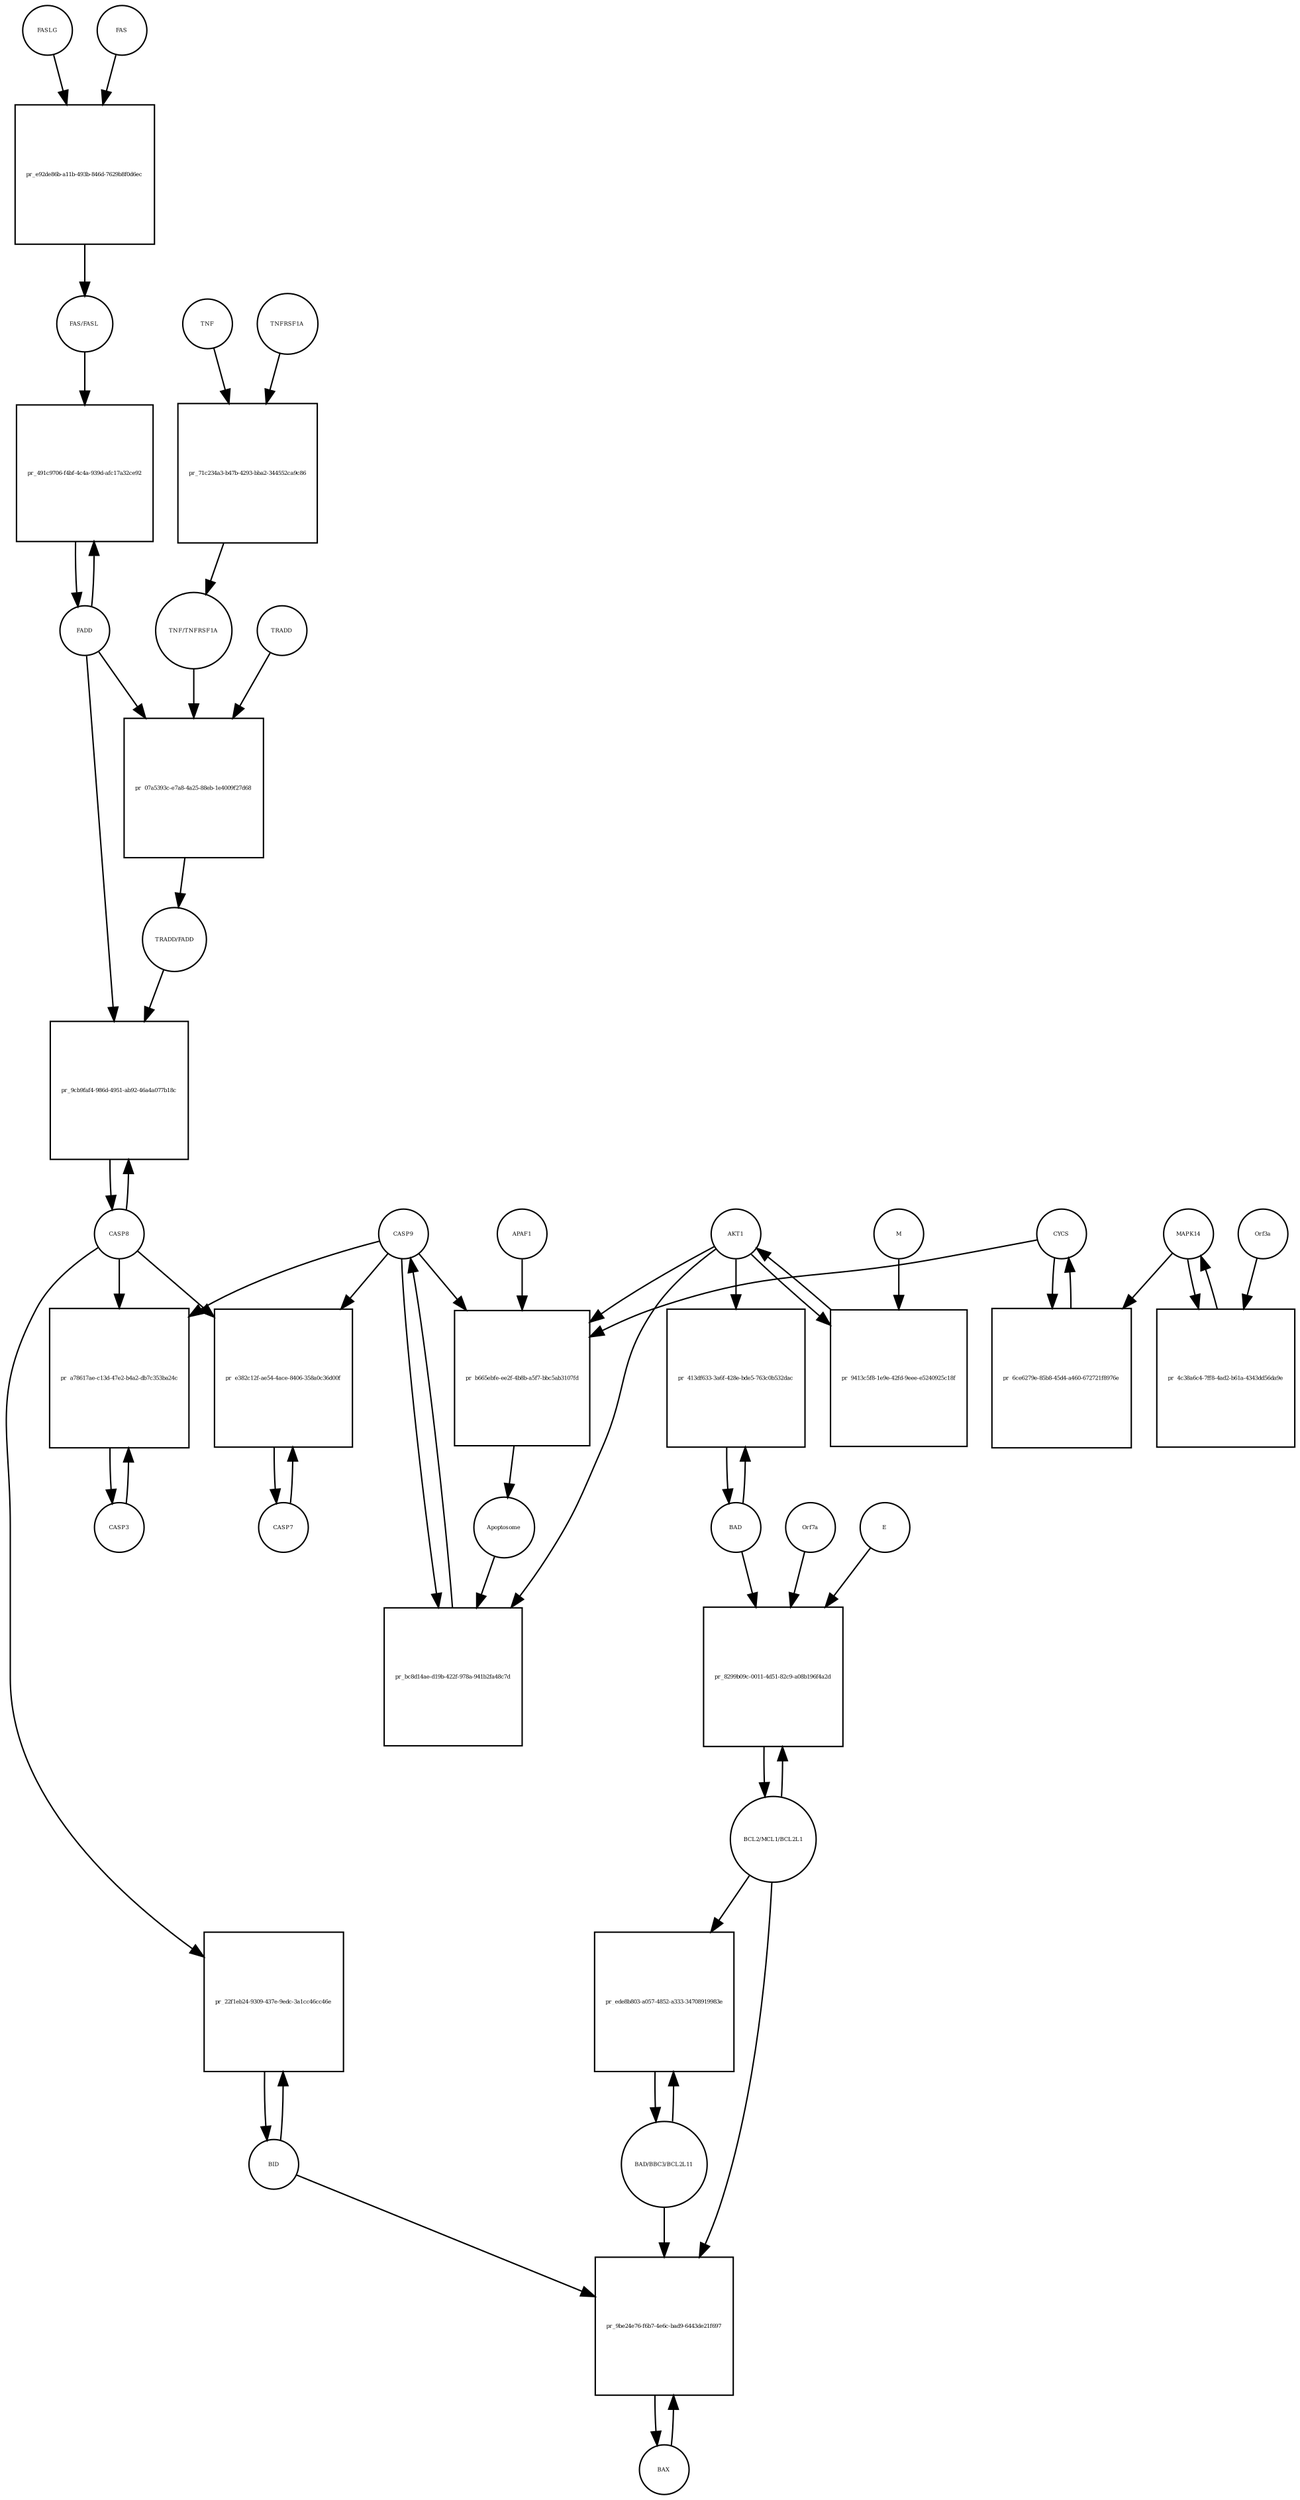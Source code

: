 strict digraph  {
FASLG [annotation="", bipartite=0, cls=macromolecule, fontsize=4, label=FASLG, shape=circle];
"pr_e92de86b-a11b-493b-846d-7629b8f0d6ec" [annotation="", bipartite=1, cls=process, fontsize=4, label="pr_e92de86b-a11b-493b-846d-7629b8f0d6ec", shape=square];
FAS [annotation="", bipartite=0, cls=macromolecule, fontsize=4, label=FAS, shape=circle];
"FAS/FASL" [annotation="", bipartite=0, cls=complex, fontsize=4, label="FAS/FASL", shape=circle];
FADD [annotation="", bipartite=0, cls=macromolecule, fontsize=4, label=FADD, shape=circle];
"pr_491c9706-f4bf-4c4a-939d-afc17a32ce92" [annotation="", bipartite=1, cls=process, fontsize=4, label="pr_491c9706-f4bf-4c4a-939d-afc17a32ce92", shape=square];
CASP8 [annotation="", bipartite=0, cls=macromolecule, fontsize=4, label=CASP8, shape=circle];
"pr_9cb9faf4-986d-4951-ab92-46a4a077b18c" [annotation="", bipartite=1, cls=process, fontsize=4, label="pr_9cb9faf4-986d-4951-ab92-46a4a077b18c", shape=square];
"TRADD/FADD" [annotation="", bipartite=0, cls=complex, fontsize=4, label="TRADD/FADD", shape=circle];
CASP3 [annotation="", bipartite=0, cls=macromolecule, fontsize=4, label=CASP3, shape=circle];
"pr_a78617ae-c13d-47e2-b4a2-db7c353ba24c" [annotation="", bipartite=1, cls=process, fontsize=4, label="pr_a78617ae-c13d-47e2-b4a2-db7c353ba24c", shape=square];
CASP9 [annotation="", bipartite=0, cls=macromolecule, fontsize=4, label=CASP9, shape=circle];
"pr_bc8d14ae-d19b-422f-978a-941b2fa48c7d" [annotation="", bipartite=1, cls=process, fontsize=4, label="pr_bc8d14ae-d19b-422f-978a-941b2fa48c7d", shape=square];
Apoptosome [annotation="", bipartite=0, cls=complex, fontsize=4, label=Apoptosome, shape=circle];
AKT1 [annotation="", bipartite=0, cls=macromolecule, fontsize=4, label=AKT1, shape=circle];
BID [annotation="", bipartite=0, cls=macromolecule, fontsize=4, label=BID, shape=circle];
"pr_22f1eb24-9309-437e-9edc-3a1cc46cc46e" [annotation="", bipartite=1, cls=process, fontsize=4, label="pr_22f1eb24-9309-437e-9edc-3a1cc46cc46e", shape=square];
BAX [annotation="", bipartite=0, cls=macromolecule, fontsize=4, label=BAX, shape=circle];
"pr_9be24e76-f6b7-4e6c-bad9-6443de21f697" [annotation="", bipartite=1, cls=process, fontsize=4, label="pr_9be24e76-f6b7-4e6c-bad9-6443de21f697", shape=square];
"BAD/BBC3/BCL2L11" [annotation="", bipartite=0, cls=complex, fontsize=4, label="BAD/BBC3/BCL2L11", shape=circle];
"BCL2/MCL1/BCL2L1" [annotation="", bipartite=0, cls=complex, fontsize=4, label="BCL2/MCL1/BCL2L1", shape=circle];
CYCS [annotation="", bipartite=0, cls=macromolecule, fontsize=4, label=CYCS, shape=circle];
"pr_6ce6279e-85b8-45d4-a460-672721f8976e" [annotation="", bipartite=1, cls=process, fontsize=4, label="pr_6ce6279e-85b8-45d4-a460-672721f8976e", shape=square];
MAPK14 [annotation="", bipartite=0, cls=macromolecule, fontsize=4, label=MAPK14, shape=circle];
CASP7 [annotation="", bipartite=0, cls=macromolecule, fontsize=4, label=CASP7, shape=circle];
"pr_e382c12f-ae54-4ace-8406-358a0c36d00f" [annotation="", bipartite=1, cls=process, fontsize=4, label="pr_e382c12f-ae54-4ace-8406-358a0c36d00f", shape=square];
"pr_9413c5f8-1e9e-42fd-9eee-e5240925c18f" [annotation="", bipartite=1, cls=process, fontsize=4, label="pr_9413c5f8-1e9e-42fd-9eee-e5240925c18f", shape=square];
M [annotation=urn_miriam_ncbiprotein_APO40582, bipartite=0, cls=macromolecule, fontsize=4, label=M, shape=circle];
"pr_07a5393c-e7a8-4a25-88eb-1e4009f27d68" [annotation="", bipartite=1, cls=process, fontsize=4, label="pr_07a5393c-e7a8-4a25-88eb-1e4009f27d68", shape=square];
TRADD [annotation="", bipartite=0, cls=macromolecule, fontsize=4, label=TRADD, shape=circle];
"TNF/TNFRSF1A" [annotation="", bipartite=0, cls=complex, fontsize=4, label="TNF/TNFRSF1A", shape=circle];
"pr_4c38a6c4-7ff8-4ad2-b61a-4343dd56da9e" [annotation="", bipartite=1, cls=process, fontsize=4, label="pr_4c38a6c4-7ff8-4ad2-b61a-4343dd56da9e", shape=square];
Orf3a [annotation="", bipartite=0, cls=macromolecule, fontsize=4, label=Orf3a, shape=circle];
"pr_ede8b803-a057-4852-a333-34708919983e" [annotation="", bipartite=1, cls=process, fontsize=4, label="pr_ede8b803-a057-4852-a333-34708919983e", shape=square];
"pr_8299b09c-0011-4d51-82c9-a08b196f4a2d" [annotation="", bipartite=1, cls=process, fontsize=4, label="pr_8299b09c-0011-4d51-82c9-a08b196f4a2d", shape=square];
Orf7a [annotation="", bipartite=0, cls=macromolecule, fontsize=4, label=Orf7a, shape=circle];
E [annotation="", bipartite=0, cls=macromolecule, fontsize=4, label=E, shape=circle];
BAD [annotation="", bipartite=0, cls=macromolecule, fontsize=4, label=BAD, shape=circle];
TNFRSF1A [annotation="", bipartite=0, cls=macromolecule, fontsize=4, label=TNFRSF1A, shape=circle];
"pr_71c234a3-b47b-4293-bba2-344552ca9c86" [annotation="", bipartite=1, cls=process, fontsize=4, label="pr_71c234a3-b47b-4293-bba2-344552ca9c86", shape=square];
TNF [annotation="", bipartite=0, cls=macromolecule, fontsize=4, label=TNF, shape=circle];
"pr_b665ebfe-ee2f-4b8b-a5f7-bbc5ab3107fd" [annotation="", bipartite=1, cls=process, fontsize=4, label="pr_b665ebfe-ee2f-4b8b-a5f7-bbc5ab3107fd", shape=square];
APAF1 [annotation="", bipartite=0, cls=macromolecule, fontsize=4, label=APAF1, shape=circle];
"pr_413df633-3a6f-428e-bde5-763c0b532dac" [annotation="", bipartite=1, cls=process, fontsize=4, label="pr_413df633-3a6f-428e-bde5-763c0b532dac", shape=square];
FASLG -> "pr_e92de86b-a11b-493b-846d-7629b8f0d6ec"  [annotation="", interaction_type=consumption];
"pr_e92de86b-a11b-493b-846d-7629b8f0d6ec" -> "FAS/FASL"  [annotation="", interaction_type=production];
FAS -> "pr_e92de86b-a11b-493b-846d-7629b8f0d6ec"  [annotation="", interaction_type=consumption];
"FAS/FASL" -> "pr_491c9706-f4bf-4c4a-939d-afc17a32ce92"  [annotation="urn_miriam_kegg.pathway_hsa04210|urn_miriam_pubmed_31226023", interaction_type=catalysis];
FADD -> "pr_491c9706-f4bf-4c4a-939d-afc17a32ce92"  [annotation="", interaction_type=consumption];
FADD -> "pr_9cb9faf4-986d-4951-ab92-46a4a077b18c"  [annotation="urn_miriam_kegg.pathway_hsa04210|urn_miriam_pubmed_31226023", interaction_type=catalysis];
FADD -> "pr_07a5393c-e7a8-4a25-88eb-1e4009f27d68"  [annotation="", interaction_type=consumption];
"pr_491c9706-f4bf-4c4a-939d-afc17a32ce92" -> FADD  [annotation="", interaction_type=production];
CASP8 -> "pr_9cb9faf4-986d-4951-ab92-46a4a077b18c"  [annotation="", interaction_type=consumption];
CASP8 -> "pr_a78617ae-c13d-47e2-b4a2-db7c353ba24c"  [annotation="urn_miriam_kegg.pathway_hsa04210|urn_miriam_pubmed_31226023", interaction_type=catalysis];
CASP8 -> "pr_22f1eb24-9309-437e-9edc-3a1cc46cc46e"  [annotation="urn_miriam_kegg.pathway_hsa04210|urn_miriam_pubmed_31226023", interaction_type=catalysis];
CASP8 -> "pr_e382c12f-ae54-4ace-8406-358a0c36d00f"  [annotation="urn_miriam_kegg.pathway_hsa04210|urn_miriam_pubmed_31226023", interaction_type=catalysis];
"pr_9cb9faf4-986d-4951-ab92-46a4a077b18c" -> CASP8  [annotation="", interaction_type=production];
"TRADD/FADD" -> "pr_9cb9faf4-986d-4951-ab92-46a4a077b18c"  [annotation="urn_miriam_kegg.pathway_hsa04210|urn_miriam_pubmed_31226023", interaction_type=catalysis];
CASP3 -> "pr_a78617ae-c13d-47e2-b4a2-db7c353ba24c"  [annotation="", interaction_type=consumption];
"pr_a78617ae-c13d-47e2-b4a2-db7c353ba24c" -> CASP3  [annotation="", interaction_type=production];
CASP9 -> "pr_a78617ae-c13d-47e2-b4a2-db7c353ba24c"  [annotation="urn_miriam_kegg.pathway_hsa04210|urn_miriam_pubmed_31226023", interaction_type=catalysis];
CASP9 -> "pr_bc8d14ae-d19b-422f-978a-941b2fa48c7d"  [annotation="", interaction_type=consumption];
CASP9 -> "pr_e382c12f-ae54-4ace-8406-358a0c36d00f"  [annotation="urn_miriam_kegg.pathway_hsa04210|urn_miriam_pubmed_31226023", interaction_type=catalysis];
CASP9 -> "pr_b665ebfe-ee2f-4b8b-a5f7-bbc5ab3107fd"  [annotation="", interaction_type=consumption];
"pr_bc8d14ae-d19b-422f-978a-941b2fa48c7d" -> CASP9  [annotation="", interaction_type=production];
Apoptosome -> "pr_bc8d14ae-d19b-422f-978a-941b2fa48c7d"  [annotation="urn_miriam_kegg.pathway_hsa04210|urn_miriam_pubmed_31226023", interaction_type=catalysis];
AKT1 -> "pr_bc8d14ae-d19b-422f-978a-941b2fa48c7d"  [annotation="urn_miriam_kegg.pathway_hsa04210|urn_miriam_pubmed_31226023", interaction_type=inhibition];
AKT1 -> "pr_9413c5f8-1e9e-42fd-9eee-e5240925c18f"  [annotation="", interaction_type=consumption];
AKT1 -> "pr_b665ebfe-ee2f-4b8b-a5f7-bbc5ab3107fd"  [annotation="urn_miriam_pubmed_31226023|urn_miriam_kegg.pathway_hsa04210", interaction_type=inhibition];
AKT1 -> "pr_413df633-3a6f-428e-bde5-763c0b532dac"  [annotation="urn_miriam_pubmed_15694340|urn_miriam_kegg.pathway_hsa04210", interaction_type=inhibition];
BID -> "pr_22f1eb24-9309-437e-9edc-3a1cc46cc46e"  [annotation="", interaction_type=consumption];
BID -> "pr_9be24e76-f6b7-4e6c-bad9-6443de21f697"  [annotation="urn_miriam_pubmed_31226023|urn_miriam_kegg.pathway_hsa04210", interaction_type=catalysis];
"pr_22f1eb24-9309-437e-9edc-3a1cc46cc46e" -> BID  [annotation="", interaction_type=production];
BAX -> "pr_9be24e76-f6b7-4e6c-bad9-6443de21f697"  [annotation="", interaction_type=consumption];
"pr_9be24e76-f6b7-4e6c-bad9-6443de21f697" -> BAX  [annotation="", interaction_type=production];
"BAD/BBC3/BCL2L11" -> "pr_9be24e76-f6b7-4e6c-bad9-6443de21f697"  [annotation="urn_miriam_pubmed_31226023|urn_miriam_kegg.pathway_hsa04210", interaction_type=catalysis];
"BAD/BBC3/BCL2L11" -> "pr_ede8b803-a057-4852-a333-34708919983e"  [annotation="", interaction_type=consumption];
"BCL2/MCL1/BCL2L1" -> "pr_9be24e76-f6b7-4e6c-bad9-6443de21f697"  [annotation="urn_miriam_pubmed_31226023|urn_miriam_kegg.pathway_hsa04210", interaction_type=inhibition];
"BCL2/MCL1/BCL2L1" -> "pr_ede8b803-a057-4852-a333-34708919983e"  [annotation=urn_miriam_pubmed_31226023, interaction_type=inhibition];
"BCL2/MCL1/BCL2L1" -> "pr_8299b09c-0011-4d51-82c9-a08b196f4a2d"  [annotation="", interaction_type=consumption];
CYCS -> "pr_6ce6279e-85b8-45d4-a460-672721f8976e"  [annotation="", interaction_type=consumption];
CYCS -> "pr_b665ebfe-ee2f-4b8b-a5f7-bbc5ab3107fd"  [annotation="", interaction_type=consumption];
"pr_6ce6279e-85b8-45d4-a460-672721f8976e" -> CYCS  [annotation="", interaction_type=production];
MAPK14 -> "pr_6ce6279e-85b8-45d4-a460-672721f8976e"  [annotation="urn_miriam_kegg.pathway_hsa04210|urn_miriam_pubmed_31226023", interaction_type=catalysis];
MAPK14 -> "pr_4c38a6c4-7ff8-4ad2-b61a-4343dd56da9e"  [annotation="", interaction_type=consumption];
CASP7 -> "pr_e382c12f-ae54-4ace-8406-358a0c36d00f"  [annotation="", interaction_type=consumption];
"pr_e382c12f-ae54-4ace-8406-358a0c36d00f" -> CASP7  [annotation="", interaction_type=production];
"pr_9413c5f8-1e9e-42fd-9eee-e5240925c18f" -> AKT1  [annotation="", interaction_type=production];
M -> "pr_9413c5f8-1e9e-42fd-9eee-e5240925c18f"  [annotation="urn_miriam_pubmed_31226023|urn_miriam_taxonomy_227984", interaction_type=inhibition];
"pr_07a5393c-e7a8-4a25-88eb-1e4009f27d68" -> "TRADD/FADD"  [annotation="", interaction_type=production];
TRADD -> "pr_07a5393c-e7a8-4a25-88eb-1e4009f27d68"  [annotation="", interaction_type=consumption];
"TNF/TNFRSF1A" -> "pr_07a5393c-e7a8-4a25-88eb-1e4009f27d68"  [annotation="urn_miriam_kegg.pathway_hsa04210", interaction_type=catalysis];
"pr_4c38a6c4-7ff8-4ad2-b61a-4343dd56da9e" -> MAPK14  [annotation="", interaction_type=production];
Orf3a -> "pr_4c38a6c4-7ff8-4ad2-b61a-4343dd56da9e"  [annotation="urn_miriam_pubmed_31226023|urn_miriam_taxonomy_227984", interaction_type=catalysis];
"pr_ede8b803-a057-4852-a333-34708919983e" -> "BAD/BBC3/BCL2L11"  [annotation="", interaction_type=production];
"pr_8299b09c-0011-4d51-82c9-a08b196f4a2d" -> "BCL2/MCL1/BCL2L1"  [annotation="", interaction_type=production];
Orf7a -> "pr_8299b09c-0011-4d51-82c9-a08b196f4a2d"  [annotation="urn_miriam_pubmed_15694340|urn_miriam_kegg.pathway_hsa04210|urn_miriam_taxonomy_227984", interaction_type=inhibition];
E -> "pr_8299b09c-0011-4d51-82c9-a08b196f4a2d"  [annotation="urn_miriam_pubmed_15694340|urn_miriam_kegg.pathway_hsa04210|urn_miriam_taxonomy_227984", interaction_type=inhibition];
BAD -> "pr_8299b09c-0011-4d51-82c9-a08b196f4a2d"  [annotation="urn_miriam_pubmed_15694340|urn_miriam_kegg.pathway_hsa04210|urn_miriam_taxonomy_227984", interaction_type=inhibition];
BAD -> "pr_413df633-3a6f-428e-bde5-763c0b532dac"  [annotation="", interaction_type=consumption];
TNFRSF1A -> "pr_71c234a3-b47b-4293-bba2-344552ca9c86"  [annotation="", interaction_type=consumption];
"pr_71c234a3-b47b-4293-bba2-344552ca9c86" -> "TNF/TNFRSF1A"  [annotation="", interaction_type=production];
TNF -> "pr_71c234a3-b47b-4293-bba2-344552ca9c86"  [annotation="", interaction_type=consumption];
"pr_b665ebfe-ee2f-4b8b-a5f7-bbc5ab3107fd" -> Apoptosome  [annotation="", interaction_type=production];
APAF1 -> "pr_b665ebfe-ee2f-4b8b-a5f7-bbc5ab3107fd"  [annotation="", interaction_type=consumption];
"pr_413df633-3a6f-428e-bde5-763c0b532dac" -> BAD  [annotation="", interaction_type=production];
}
